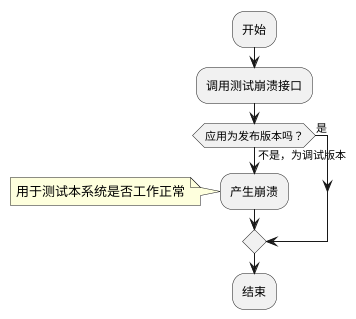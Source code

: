 @startuml
'https://plantuml.com/activity-diagram-beta

:开始;
:调用测试崩溃接口;
if (应用为发布版本吗？) then (不是，为调试版本)
:产生崩溃;
note left
用于测试本系统是否工作正常
end note
else (是)
endif
:结束;

@enduml
